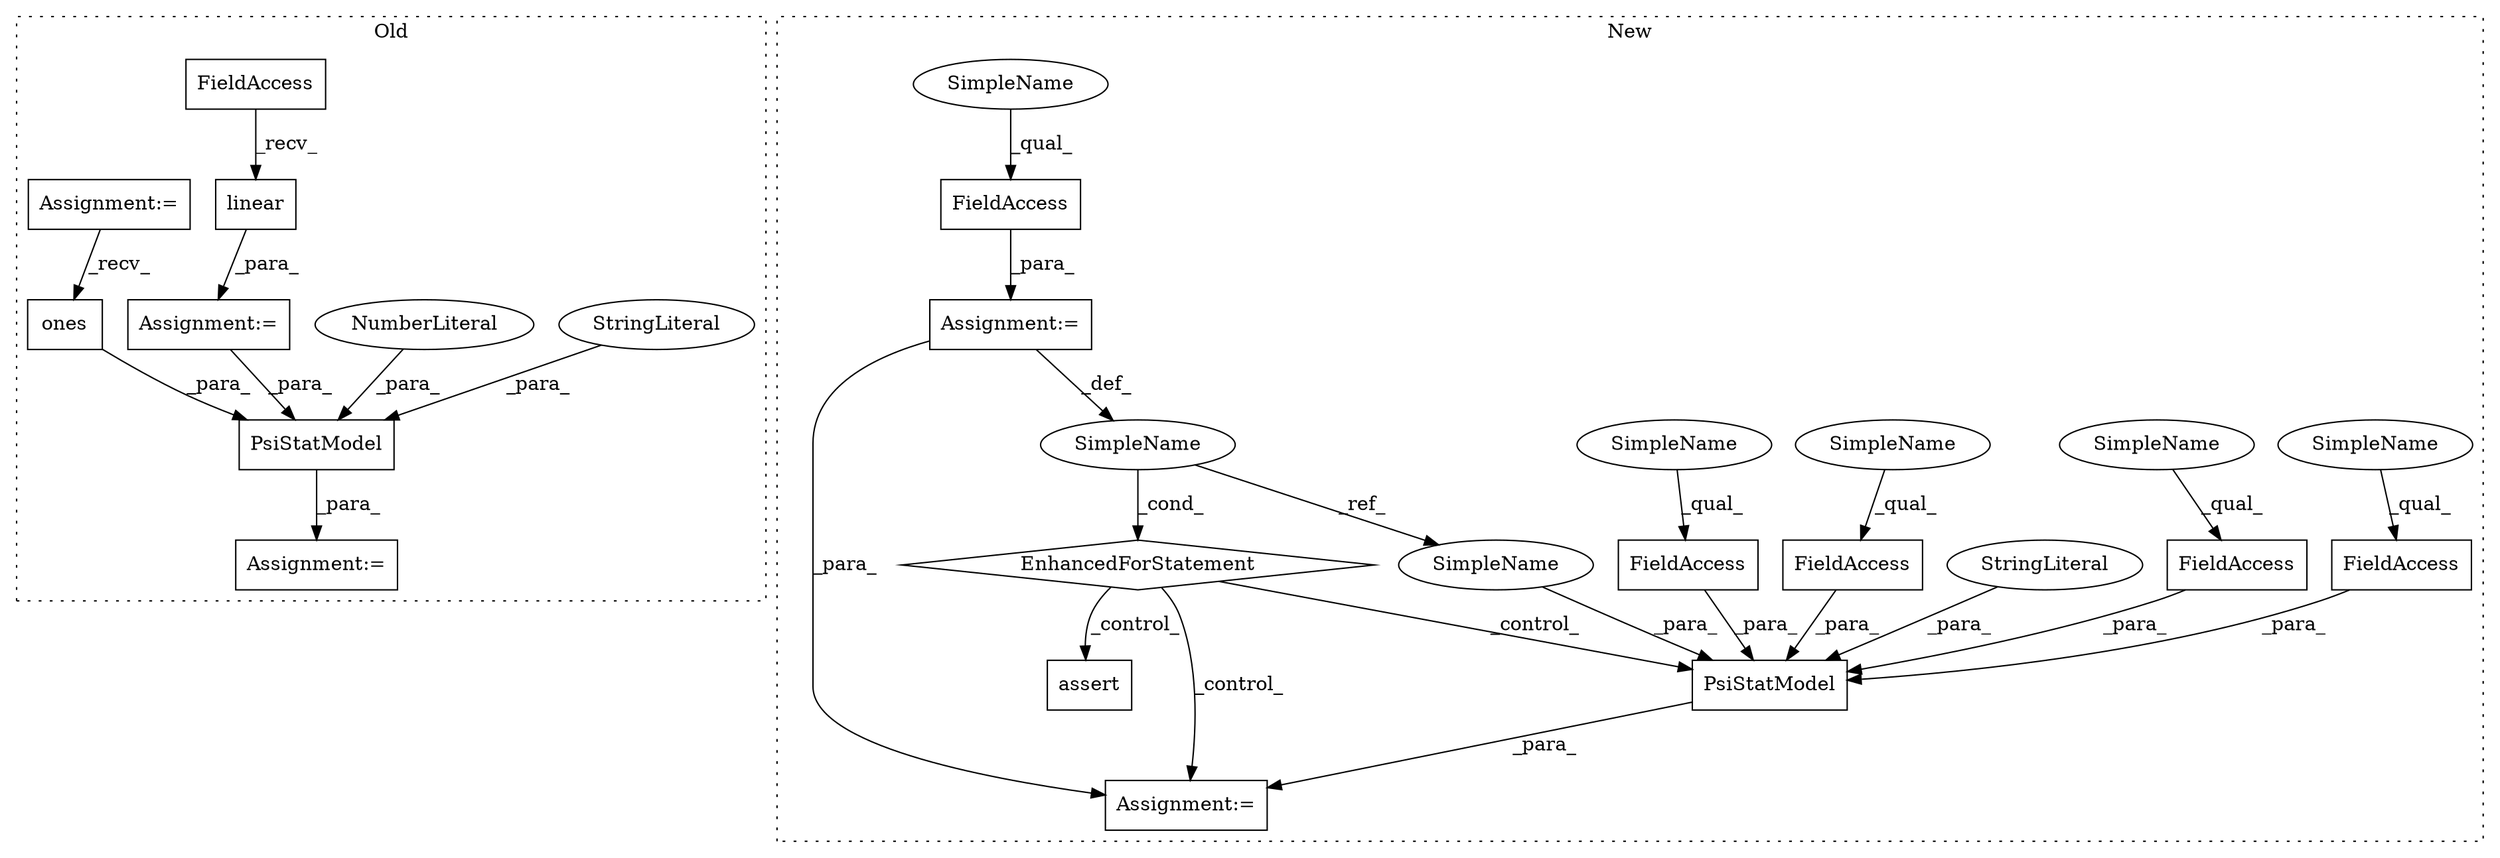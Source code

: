 digraph G {
subgraph cluster0 {
1 [label="PsiStatModel" a="32" s="3649,3723" l="13,1" shape="box"];
3 [label="StringLiteral" a="45" s="3662" l="6" shape="ellipse"];
11 [label="Assignment:=" a="7" s="3648" l="1" shape="box"];
12 [label="NumberLiteral" a="34" s="3688" l="1" shape="ellipse"];
13 [label="linear" a="32" s="3632,3640" l="7,1" shape="box"];
15 [label="FieldAccess" a="22" s="3623" l="8" shape="box"];
19 [label="ones" a="32" s="3696,3721" l="10,2" shape="box"];
20 [label="Assignment:=" a="7" s="3622" l="1" shape="box"];
21 [label="Assignment:=" a="7" s="3585" l="5" shape="box"];
label = "Old";
style="dotted";
}
subgraph cluster1 {
2 [label="EnhancedForStatement" a="70" s="3821,3894" l="53,2" shape="diamond"];
4 [label="SimpleName" a="42" s="3878" l="1" shape="ellipse"];
5 [label="PsiStatModel" a="32" s="3906,3959" l="13,1" shape="box"];
6 [label="StringLiteral" a="45" s="3919" l="6" shape="ellipse"];
7 [label="assert" a="6" s="3968" l="7" shape="box"];
8 [label="Assignment:=" a="7" s="3821,3894" l="53,2" shape="box"];
9 [label="FieldAccess" a="22" s="3882" l="12" shape="box"];
10 [label="Assignment:=" a="7" s="3905" l="1" shape="box"];
14 [label="FieldAccess" a="22" s="3951" l="6" shape="box"];
16 [label="FieldAccess" a="22" s="3933" l="10" shape="box"];
17 [label="FieldAccess" a="22" s="3944" l="6" shape="box"];
18 [label="FieldAccess" a="22" s="3926" l="6" shape="box"];
22 [label="SimpleName" a="42" s="3958" l="1" shape="ellipse"];
23 [label="SimpleName" a="42" s="3933" l="4" shape="ellipse"];
24 [label="SimpleName" a="42" s="3944" l="4" shape="ellipse"];
25 [label="SimpleName" a="42" s="3951" l="4" shape="ellipse"];
26 [label="SimpleName" a="42" s="3926" l="4" shape="ellipse"];
27 [label="SimpleName" a="42" s="3882" l="4" shape="ellipse"];
label = "New";
style="dotted";
}
1 -> 11 [label="_para_"];
2 -> 10 [label="_control_"];
2 -> 5 [label="_control_"];
2 -> 7 [label="_control_"];
3 -> 1 [label="_para_"];
4 -> 2 [label="_cond_"];
4 -> 22 [label="_ref_"];
5 -> 10 [label="_para_"];
6 -> 5 [label="_para_"];
8 -> 10 [label="_para_"];
8 -> 4 [label="_def_"];
9 -> 8 [label="_para_"];
12 -> 1 [label="_para_"];
13 -> 20 [label="_para_"];
14 -> 5 [label="_para_"];
15 -> 13 [label="_recv_"];
16 -> 5 [label="_para_"];
17 -> 5 [label="_para_"];
18 -> 5 [label="_para_"];
19 -> 1 [label="_para_"];
20 -> 1 [label="_para_"];
21 -> 19 [label="_recv_"];
22 -> 5 [label="_para_"];
23 -> 16 [label="_qual_"];
24 -> 17 [label="_qual_"];
25 -> 14 [label="_qual_"];
26 -> 18 [label="_qual_"];
27 -> 9 [label="_qual_"];
}